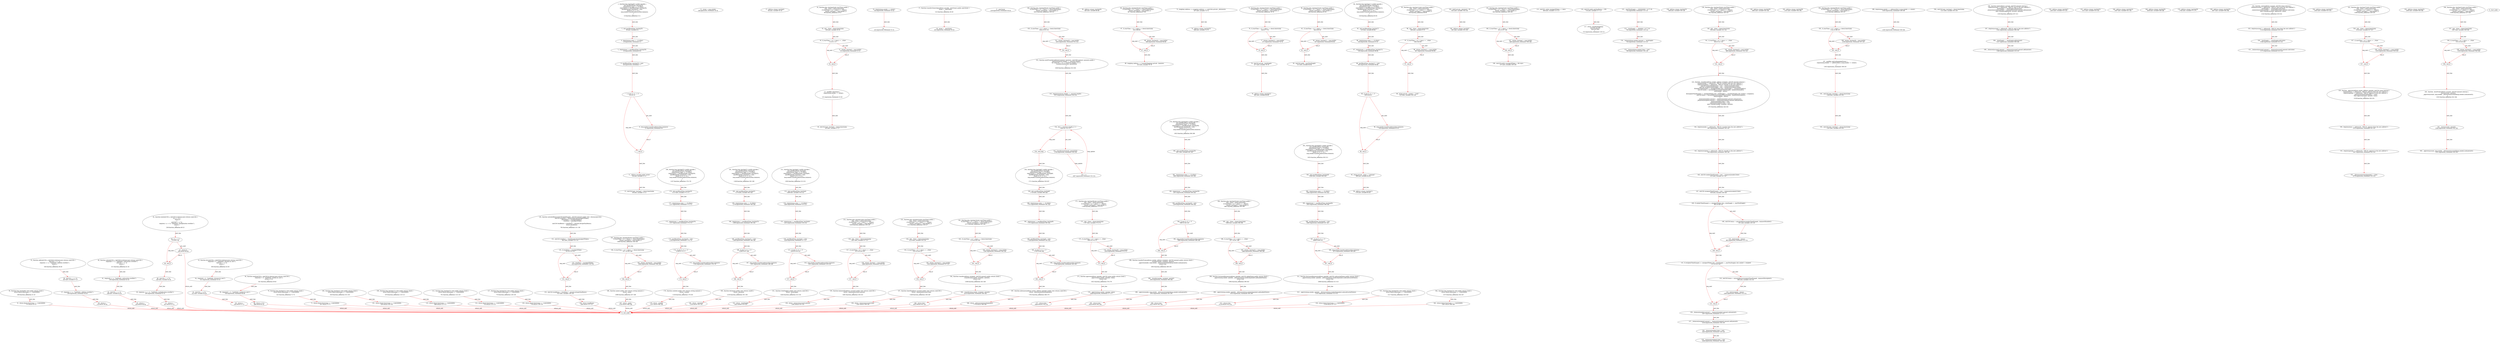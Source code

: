 digraph  {
13 [label="2_ function bug_tmstmp28 () public payable {\n	uint pastBlockTime_tmstmp28;  \n	require(msg.value == 10 ether);  \n        require(now != pastBlockTime_tmstmp28);  \n        pastBlockTime_tmstmp28 = now;        \n        if(now % 15 == 0) {  \n            msg.sender.transfer(address(this).balance);\n        }\n    }\n13-function_definition-3-11", method="bug_tmstmp28()", type_label=function_definition];
18 [label="3_ uint pastBlockTime_tmstmp28;\n18-new_variable-4-4", method="bug_tmstmp28()", type_label=new_variable];
23 [label="4_ require(msg.value == 10 ether);\n23-expression_statement-5-5", method="bug_tmstmp28()", type_label=expression_statement];
33 [label="5_ require(now != pastBlockTime_tmstmp28);\n33-expression_statement-6-6", method="bug_tmstmp28()", type_label=expression_statement];
40 [label="6_ pastBlockTime_tmstmp28 = now;\n40-expression_statement-7-7", method="bug_tmstmp28()", type_label=expression_statement];
44 [label="7_ if_now % 15 == 0\n44-if-8-10", method="bug_tmstmp28()", type_label=if];
2427 [label="7_ end_if", method="bug_tmstmp28()", type_label=end_if];
51 [label="8_ msg.sender.transfer(address(this).balance);\n51-expression_statement-9-9", method="bug_tmstmp28()", type_label=expression_statement];
64 [label="11_ address payable public owner;\n64-new_variable-12-12", method="", type_label=new_variable];
69 [label="12_ uint256 bugv_tmstmp2 = block.timestamp;\n69-new_variable-13-13", method="", type_label=new_variable];
88 [label="15_ owner = msg.sender;\n88-expression_statement-16-16", method="", type_label=expression_statement];
94 [label="17_ address winner_tmstmp3;\n94-new_variable-18-18", method="", type_label=new_variable];
98 [label="18_ function play_tmstmp3(uint startTime) public {\n	uint _vtime = block.timestamp;\n	if (startTime + (5 * 1 days) == _vtime){\n		winner_tmstmp3 = msg.sender;}}\n98-function_definition-19-22", method="play_tmstmp3(uint startTime)", type_label=function_definition];
106 [label="19_ uint _vtime = block.timestamp;\n106-new_variable-20-20", method="play_tmstmp3(uint startTime)", type_label=new_variable];
114 [label="20_ if_startTime + (5 * 1 days) == _vtime\n114-if-21-22", method="play_tmstmp3(uint startTime)", type_label=if];
2497 [label="20_ end_if", method="play_tmstmp3(uint startTime)", type_label=end_if];
125 [label="21_ winner_tmstmp3 = msg.sender;\n125-expression_statement-22-22", method="play_tmstmp3(uint startTime)", type_label=expression_statement];
131 [label="22_ modifier onlyOwner {\n       require(msg.sender == owner);\n       _;\n   }\n131-expression_statement-23-26", method="", type_label=expression_statement];
134 [label="23_ require(msg.sender == owner);\n134-expression_statement-24-24", method="", type_label=expression_statement];
143 [label="24_ _;\n143-expression_statement-25-25", method="", type_label=expression_statement];
145 [label="26_ uint256 bugv_tmstmp5 = block.timestamp;\n145-new_variable-27-27", method="", type_label=new_variable];
152 [label="27_ function transferOwnership(address payable _newOwner) public onlyOwner {\n       owner = _newOwner;\n   }\n152-function_definition-28-30", method="transferOwnership(address payable _newOwner)", type_label=function_definition];
159 [label="27_ onlyOwner\n159-expression_statement-28-28", method="transferOwnership(address payable _newOwner)", type_label=expression_statement];
162 [label="28_ owner = _newOwner;\n162-expression_statement-29-29", method="transferOwnership(address payable _newOwner)", type_label=expression_statement];
166 [label="30_ function bug_tmstmp9() view public returns (bool) {\n    return block.timestamp >= 1546300800;\n  }\n166-function_definition-31-33", method="bug_tmstmp9()", type_label=function_definition];
175 [label="31_ return block.timestamp >= 1546300800;\n175-return-32-32", method="bug_tmstmp9()", type_label=return];
184 [label="35_ function add(uint256 a, uint256 b) internal pure returns (uint256) {\n        uint256 c = a + b;\n        require(c >= a, \"SafeMath: addition overflow\");\n        return c;\n    }\n184-function_definition-36-40", method="add(uint256 a,uint256 b)", type_label=function_definition];
201 [label="36_ uint256 c = a + b;\n201-new_variable-37-37", method="add(uint256 a,uint256 b)", type_label=new_variable];
209 [label="37_ require(c >= a, \"SafeMath: addition overflow\");\n209-expression_statement-38-38", method="add(uint256 a,uint256 b)", type_label=expression_statement];
219 [label="38_ return c;\n219-return-39-39", method="add(uint256 a,uint256 b)", type_label=return];
221 [label="40_ function sub(uint256 a, uint256 b) internal pure returns (uint256) {\n        require(b <= a, \"SafeMath: subtraction overflow\");\n        uint256 c = a - b;\n        return c;\n    }\n221-function_definition-41-45", method="sub(uint256 a,uint256 b)", type_label=function_definition];
238 [label="41_ require(b <= a, \"SafeMath: subtraction overflow\");\n238-expression_statement-42-42", method="sub(uint256 a,uint256 b)", type_label=expression_statement];
248 [label="42_ uint256 c = a - b;\n248-new_variable-43-43", method="sub(uint256 a,uint256 b)", type_label=new_variable];
256 [label="43_ return c;\n256-return-44-44", method="sub(uint256 a,uint256 b)", type_label=return];
258 [label="45_ function mul(uint256 a, uint256 b) internal pure returns (uint256) {\n        if (a == 0) {\n            return 0;\n        }\n        uint256 c = a * b;\n        require(c / a == b, \"SafeMath: multiplication overflow\");\n        return c;\n    }\n258-function_definition-46-53", method="mul(uint256 a,uint256 b)", type_label=function_definition];
275 [label="46_ if_a == 0\n275-if-47-49", method="mul(uint256 a,uint256 b)", type_label=if];
2658 [label="46_ end_if", method="mul(uint256 a,uint256 b)", type_label=end_if];
280 [label="47_ return 0;\n280-return-48-48", method="mul(uint256 a,uint256 b)", type_label=return];
282 [label="49_ uint256 c = a * b;\n282-new_variable-50-50", method="mul(uint256 a,uint256 b)", type_label=new_variable];
290 [label="50_ require(c / a == b, \"SafeMath: multiplication overflow\");\n290-expression_statement-51-51", method="mul(uint256 a,uint256 b)", type_label=expression_statement];
302 [label="51_ return c;\n302-return-52-52", method="mul(uint256 a,uint256 b)", type_label=return];
304 [label="53_ function div(uint256 a, uint256 b) internal pure returns (uint256) {\n        require(b > 0, \"SafeMath: division by zero\");\n        uint256 c = a / b;\n        return c;\n    }\n304-function_definition-54-58", method="div(uint256 a,uint256 b)", type_label=function_definition];
321 [label="54_ require(b > 0, \"SafeMath: division by zero\");\n321-expression_statement-55-55", method="div(uint256 a,uint256 b)", type_label=expression_statement];
331 [label="55_ uint256 c = a / b;\n331-new_variable-56-56", method="div(uint256 a,uint256 b)", type_label=new_variable];
339 [label="56_ return c;\n339-return-57-57", method="div(uint256 a,uint256 b)", type_label=return];
341 [label="58_ function mod(uint256 a, uint256 b) internal pure returns (uint256) {\n        require(b != 0, \"SafeMath: modulo by zero\");\n        return a % b;\n    }\n341-function_definition-59-62", method="mod(uint256 a,uint256 b)", type_label=function_definition];
358 [label="59_ require(b != 0, \"SafeMath: modulo by zero\");\n358-expression_statement-60-60", method="mod(uint256 a,uint256 b)", type_label=expression_statement];
368 [label="60_ return a % b;\n368-return-61-61", method="mod(uint256 a,uint256 b)", type_label=return];
383 [label="65_ address winner_tmstmp34;\n383-new_variable-66-66", method="", type_label=new_variable];
387 [label="66_ function play_tmstmp34(uint startTime) public {\n	if (startTime + (5 * 1 days) == block.timestamp){\n		winner_tmstmp34 = msg.sender;}}\n387-function_definition-67-69", method="play_tmstmp34(uint startTime)", type_label=function_definition];
395 [label="67_ if_startTime + (5 * 1 days) == block.timestamp\n395-if-68-69", method="play_tmstmp34(uint startTime)", type_label=if];
2778 [label="67_ end_if", method="play_tmstmp34(uint startTime)", type_label=end_if];
408 [label="68_ winner_tmstmp34 = msg.sender;\n408-expression_statement-69-69", method="play_tmstmp34(uint startTime)", type_label=expression_statement];
414 [label="69_ mapping (address => transferMapping) private _balances;\n414-new_variable-70-70", method="", type_label=new_variable];
422 [label="70_ function bug_tmstmp21() view public returns (bool) {\n    return block.timestamp >= 1546300800;\n  }\n422-function_definition-71-73", method="bug_tmstmp21()", type_label=function_definition];
431 [label="71_ return block.timestamp >= 1546300800;\n431-return-72-72", method="bug_tmstmp21()", type_label=return];
437 [label="73_ mapping (address => mapping (address => uint256)) private _allowances;\n437-new_variable-74-74", method="", type_label=new_variable];
446 [label="74_ address winner_tmstmp10;\n446-new_variable-75-75", method="", type_label=new_variable];
450 [label="75_ function play_tmstmp10(uint startTime) public {\n	if (startTime + (5 * 1 days) == block.timestamp){\n		winner_tmstmp10 = msg.sender;}}\n450-function_definition-76-78", method="play_tmstmp10(uint startTime)", type_label=function_definition];
458 [label="76_ if_startTime + (5 * 1 days) == block.timestamp\n458-if-77-78", method="play_tmstmp10(uint startTime)", type_label=if];
2841 [label="76_ end_if", method="play_tmstmp10(uint startTime)", type_label=end_if];
471 [label="77_ winner_tmstmp10 = msg.sender;\n471-expression_statement-78-78", method="play_tmstmp10(uint startTime)", type_label=expression_statement];
477 [label="78_ uint256 private _totalSupply;\n477-new_variable-79-79", method="", type_label=new_variable];
482 [label="79_ address winner_tmstmp22;\n482-new_variable-80-80", method="", type_label=new_variable];
486 [label="80_ function play_tmstmp22(uint startTime) public {\n	if (startTime + (5 * 1 days) == block.timestamp){\n		winner_tmstmp22 = msg.sender;}}\n486-function_definition-81-83", method="play_tmstmp22(uint startTime)", type_label=function_definition];
494 [label="81_ if_startTime + (5 * 1 days) == block.timestamp\n494-if-82-83", method="play_tmstmp22(uint startTime)", type_label=if];
2877 [label="81_ end_if", method="play_tmstmp22(uint startTime)", type_label=end_if];
507 [label="82_ winner_tmstmp22 = msg.sender;\n507-expression_statement-83-83", method="play_tmstmp22(uint startTime)", type_label=expression_statement];
513 [label="83_ uint256 public _maxTotalSupply;\n513-new_variable-84-84", method="", type_label=new_variable];
518 [label="84_ function bug_tmstmp12 () public payable {\n	uint pastBlockTime_tmstmp12;  \n	require(msg.value == 10 ether);  \n        require(now != pastBlockTime_tmstmp12);  \n        pastBlockTime_tmstmp12 = now;        \n        if(now % 15 == 0) {  \n            msg.sender.transfer(address(this).balance);\n        }\n    }\n518-function_definition-85-93", method="bug_tmstmp12()", type_label=function_definition];
523 [label="85_ uint pastBlockTime_tmstmp12;\n523-new_variable-86-86", method="bug_tmstmp12()", type_label=new_variable];
528 [label="86_ require(msg.value == 10 ether);\n528-expression_statement-87-87", method="bug_tmstmp12()", type_label=expression_statement];
538 [label="87_ require(now != pastBlockTime_tmstmp12);\n538-expression_statement-88-88", method="bug_tmstmp12()", type_label=expression_statement];
545 [label="88_ pastBlockTime_tmstmp12 = now;\n545-expression_statement-89-89", method="bug_tmstmp12()", type_label=expression_statement];
549 [label="89_ if_now % 15 == 0\n549-if-90-92", method="bug_tmstmp12()", type_label=if];
2932 [label="89_ end_if", method="bug_tmstmp12()", type_label=end_if];
556 [label="90_ msg.sender.transfer(address(this).balance);\n556-expression_statement-91-91", method="bug_tmstmp12()", type_label=expression_statement];
569 [label="93_ string private _name = \"Lollypop\";\n569-new_variable-94-94", method="", type_label=new_variable];
576 [label="94_ address winner_tmstmp11;\n576-new_variable-95-95", method="", type_label=new_variable];
580 [label="95_ function play_tmstmp11(uint startTime) public {\n	uint _vtime = block.timestamp;\n	if (startTime + (5 * 1 days) == _vtime){\n		winner_tmstmp11 = msg.sender;}}\n580-function_definition-96-99", method="play_tmstmp11(uint startTime)", type_label=function_definition];
588 [label="96_ uint _vtime = block.timestamp;\n588-new_variable-97-97", method="play_tmstmp11(uint startTime)", type_label=new_variable];
596 [label="97_ if_startTime + (5 * 1 days) == _vtime\n596-if-98-99", method="play_tmstmp11(uint startTime)", type_label=if];
2979 [label="97_ end_if", method="play_tmstmp11(uint startTime)", type_label=end_if];
607 [label="98_ winner_tmstmp11 = msg.sender;\n607-expression_statement-99-99", method="play_tmstmp11(uint startTime)", type_label=expression_statement];
613 [label="99_ string private _symbol = \"Lolly\";\n613-new_variable-100-100", method="", type_label=new_variable];
620 [label="100_ function bug_tmstmp1() view public returns (bool) {\n    return block.timestamp >= 1546300800;\n  }\n620-function_definition-101-103", method="bug_tmstmp1()", type_label=function_definition];
629 [label="101_ return block.timestamp >= 1546300800;\n629-return-102-102", method="bug_tmstmp1()", type_label=return];
635 [label="103_ uint8 private _decimals= 18;\n635-new_variable-104-104", method="", type_label=new_variable];
641 [label="104_ address winner_tmstmp2;\n641-new_variable-105-105", method="", type_label=new_variable];
645 [label="105_ function play_tmstmp2(uint startTime) public {\n	if (startTime + (5 * 1 days) == block.timestamp){\n		winner_tmstmp2 = msg.sender;}}\n645-function_definition-106-108", method="play_tmstmp2(uint startTime)", type_label=function_definition];
653 [label="106_ if_startTime + (5 * 1 days) == block.timestamp\n653-if-107-108", method="play_tmstmp2(uint startTime)", type_label=if];
3036 [label="106_ end_if", method="play_tmstmp2(uint startTime)", type_label=end_if];
666 [label="107_ winner_tmstmp2 = msg.sender;\n666-expression_statement-108-108", method="play_tmstmp2(uint startTime)", type_label=expression_statement];
672 [label="108_ uint256 public maxAgeOfToken = 365 days;\n672-new_variable-109-109", method="", type_label=new_variable];
679 [label="109_ function bug_tmstmp17() view public returns (bool) {\n    return block.timestamp >= 1546300800;\n  }\n679-function_definition-110-112", method="bug_tmstmp17()", type_label=function_definition];
688 [label="110_ return block.timestamp >= 1546300800;\n688-return-111-111", method="bug_tmstmp17()", type_label=return];
694 [label="112_ uint256  public minAgeOfToken = 1 days;\n694-new_variable-113-113", method="", type_label=new_variable];
701 [label="113_ function bug_tmstmp37() view public returns (bool) {\n    return block.timestamp >= 1546300800;\n  }\n701-function_definition-114-116", method="bug_tmstmp37()", type_label=function_definition];
710 [label="114_ return block.timestamp >= 1546300800;\n710-return-115-115", method="bug_tmstmp37()", type_label=return];
716 [label="116_ uint256 public perDayBonus = 100;\n716-new_variable-117-117", method="", type_label=new_variable];
722 [label="117_ struct  transferMapping{\n        uint256 amount;\n        uint256 time;\n    }\n722-expression_statement-118-121", method="transferMapping()", type_label=expression_statement];
734 [label="122_ _maxTotalSupply = 1000000000 * 10 ** 18;\n734-expression_statement-123-123", method="", type_label=expression_statement];
742 [label="123_ _totalSupply =  2000000 * 10 ** 18;\n742-expression_statement-124-124", method="", type_label=expression_statement];
750 [label="124_ _balances[msg.sender].amount = _totalSupply;\n750-expression_statement-125-125", method="", type_label=expression_statement];
760 [label="125_ _balances[msg.sender].time = now;\n760-expression_statement-126-126", method="", type_label=expression_statement];
770 [label="127_ function bug_tmstmp25() view public returns (bool) {\n    return block.timestamp >= 1546300800;\n  }\n770-function_definition-128-130", method="bug_tmstmp25()", type_label=function_definition];
779 [label="128_ return block.timestamp >= 1546300800;\n779-return-129-129", method="bug_tmstmp25()", type_label=return];
785 [label="130_ function calculateBonus(uint256 timeElasped , uint256 amount) public view  returns(uint256){\n        uint256 totalDays = timeElasped.div(minAgeOfToken);\n        if(totalDays > maxAgeOfToken){\n            totalDays = maxAgeOfToken;\n        }\n        uint256 totalBonus = (totalDays *  amount).div(perDayBonus);\n        return totalBonus;\n    }\n785-function_definition-131-138", method="calculateBonus(uint256 timeElasped,uint256 amount)", type_label=function_definition];
802 [label="131_ uint256 totalDays = timeElasped.div(minAgeOfToken);\n802-new_variable-132-132", method="calculateBonus(uint256 timeElasped,uint256 amount)", type_label=new_variable];
813 [label="132_ if_totalDays > maxAgeOfToken\n813-if-133-135", method="calculateBonus(uint256 timeElasped,uint256 amount)", type_label=if];
3196 [label="132_ end_if", method="calculateBonus(uint256 timeElasped,uint256 amount)", type_label=end_if];
818 [label="133_ totalDays = maxAgeOfToken;\n818-expression_statement-134-134", method="calculateBonus(uint256 timeElasped,uint256 amount)", type_label=expression_statement];
822 [label="135_ uint256 totalBonus = (totalDays *  amount).div(perDayBonus);\n822-new_variable-136-136", method="calculateBonus(uint256 timeElasped,uint256 amount)", type_label=new_variable];
836 [label="136_ return totalBonus;\n836-return-137-137", method="calculateBonus(uint256 timeElasped,uint256 amount)", type_label=return];
838 [label="138_ address winner_tmstmp19;\n838-new_variable-139-139", method="", type_label=new_variable];
842 [label="139_ function play_tmstmp19(uint startTime) public {\n	uint _vtime = block.timestamp;\n	if (startTime + (5 * 1 days) == _vtime){\n		winner_tmstmp19 = msg.sender;}}\n842-function_definition-140-143", method="play_tmstmp19(uint startTime)", type_label=function_definition];
850 [label="140_ uint _vtime = block.timestamp;\n850-new_variable-141-141", method="play_tmstmp19(uint startTime)", type_label=new_variable];
858 [label="141_ if_startTime + (5 * 1 days) == _vtime\n858-if-142-143", method="play_tmstmp19(uint startTime)", type_label=if];
3241 [label="141_ end_if", method="play_tmstmp19(uint startTime)", type_label=end_if];
869 [label="142_ winner_tmstmp19 = msg.sender;\n869-expression_statement-143-143", method="play_tmstmp19(uint startTime)", type_label=expression_statement];
875 [label="143_ function _transfer(address sender, address recipient, uint256 amount) internal {\n        require(sender != address(0), \"ERC20: transfer from the zero address\");\n        require(recipient != address(0), \"ERC20: transfer to the zero address\");\n        uint256 senderTimeElasped = now - (_balances[sender].time);\n        uint256 recipientTimeElasped = now - (_balances[recipient].time);\n        if(senderTimeElasped >= minAgeOfToken && (_totalSupply < _maxTotalSupply)){\n            uint256 bonus = calculateBonus(senderTimeElasped , balanceOf(sender));\n            mint(sender , bonus);\n        }\n        if(recipientTimeElasped >= minAgeOfToken && (_totalSupply < _maxTotalSupply) && sender!= recipient){\n             uint256 bonus = calculateBonus(recipientTimeElasped , balanceOf(recipient));\n             mint(recipient , bonus);\n        }\n        _balances[sender].amount = _balances[sender].amount.sub(amount);\n        _balances[recipient].amount = _balances[recipient].amount.add(amount);\n        _balances[sender].time = now;\n        _balances[recipient].time = now;\n        emit Transfer(sender, recipient, amount);\n    }\n875-function_definition-144-162", method="_transfer(address sender,address recipient,uint256 amount)", type_label=function_definition];
891 [label="144_ require(sender != address(0), \"ERC20: transfer from the zero address\");\n891-expression_statement-145-145", method="_transfer(address sender,address recipient,uint256 amount)", type_label=expression_statement];
903 [label="145_ require(recipient != address(0), \"ERC20: transfer to the zero address\");\n903-expression_statement-146-146", method="_transfer(address sender,address recipient,uint256 amount)", type_label=expression_statement];
915 [label="146_ uint256 senderTimeElasped = now - (_balances[sender].time);\n915-new_variable-147-147", method="_transfer(address sender,address recipient,uint256 amount)", type_label=new_variable];
928 [label="147_ uint256 recipientTimeElasped = now - (_balances[recipient].time);\n928-new_variable-148-148", method="_transfer(address sender,address recipient,uint256 amount)", type_label=new_variable];
941 [label="148_ if_senderTimeElasped >= minAgeOfToken && (_totalSupply < _maxTotalSupply)\n941-if-149-152", method="_transfer(address sender,address recipient,uint256 amount)", type_label=if];
3324 [label="148_ end_if", method="_transfer(address sender,address recipient,uint256 amount)", type_label=end_if];
951 [label="149_ uint256 bonus = calculateBonus(senderTimeElasped , balanceOf(sender));\n951-new_variable-150-150", method="_transfer(address sender,address recipient,uint256 amount)", type_label=new_variable];
965 [label="150_ mint(sender , bonus);\n965-expression_statement-151-151", method="_transfer(address sender,address recipient,uint256 amount)", type_label=expression_statement];
972 [label="152_ if_recipientTimeElasped >= minAgeOfToken && (_totalSupply < _maxTotalSupply) && sender!= recipient\n972-if-153-156", method="_transfer(address sender,address recipient,uint256 amount)", type_label=if];
3355 [label="152_ end_if", method="_transfer(address sender,address recipient,uint256 amount)", type_label=end_if];
986 [label="153_ uint256 bonus = calculateBonus(recipientTimeElasped , balanceOf(recipient));\n986-new_variable-154-154", method="_transfer(address sender,address recipient,uint256 amount)", type_label=new_variable];
1000 [label="154_ mint(recipient , bonus);\n1000-expression_statement-155-155", method="_transfer(address sender,address recipient,uint256 amount)", type_label=expression_statement];
1007 [label="156_ _balances[sender].amount = _balances[sender].amount.sub(amount);\n1007-expression_statement-157-157", method="_transfer(address sender,address recipient,uint256 amount)", type_label=expression_statement];
1024 [label="157_ _balances[recipient].amount = _balances[recipient].amount.add(amount);\n1024-expression_statement-158-158", method="_transfer(address sender,address recipient,uint256 amount)", type_label=expression_statement];
1041 [label="158_ _balances[sender].time = now;\n1041-expression_statement-159-159", method="_transfer(address sender,address recipient,uint256 amount)", type_label=expression_statement];
1049 [label="159_ _balances[recipient].time = now;\n1049-expression_statement-160-160", method="_transfer(address sender,address recipient,uint256 amount)", type_label=expression_statement];
1065 [label="162_ address winner_tmstmp26;\n1065-new_variable-163-163", method="", type_label=new_variable];
1069 [label="163_ function play_tmstmp26(uint startTime) public {\n	if (startTime + (5 * 1 days) == block.timestamp){\n		winner_tmstmp26 = msg.sender;}}\n1069-function_definition-164-166", method="play_tmstmp26(uint startTime)", type_label=function_definition];
1077 [label="164_ if_startTime + (5 * 1 days) == block.timestamp\n1077-if-165-166", method="play_tmstmp26(uint startTime)", type_label=if];
3460 [label="164_ end_if", method="play_tmstmp26(uint startTime)", type_label=end_if];
1090 [label="165_ winner_tmstmp26 = msg.sender;\n1090-expression_statement-166-166", method="play_tmstmp26(uint startTime)", type_label=expression_statement];
1096 [label="166_ function name() public view returns (string memory) {\n        return _name;\n    }\n1096-function_definition-167-169", method="name()", type_label=function_definition];
1105 [label="167_ return _name;\n1105-return-168-168", method="name()", type_label=return];
1107 [label="169_ function bug_tmstmp20 () public payable {\n	uint pastBlockTime_tmstmp20;  \n	require(msg.value == 10 ether);  \n        require(now != pastBlockTime_tmstmp20);  \n        pastBlockTime_tmstmp20 = now;        \n        if(now % 15 == 0) {  \n            msg.sender.transfer(address(this).balance);\n        }\n    }\n1107-function_definition-170-178", method="bug_tmstmp20()", type_label=function_definition];
1112 [label="170_ uint pastBlockTime_tmstmp20;\n1112-new_variable-171-171", method="bug_tmstmp20()", type_label=new_variable];
1117 [label="171_ require(msg.value == 10 ether);\n1117-expression_statement-172-172", method="bug_tmstmp20()", type_label=expression_statement];
1127 [label="172_ require(now != pastBlockTime_tmstmp20);\n1127-expression_statement-173-173", method="bug_tmstmp20()", type_label=expression_statement];
1134 [label="173_ pastBlockTime_tmstmp20 = now;\n1134-expression_statement-174-174", method="bug_tmstmp20()", type_label=expression_statement];
1138 [label="174_ if_now % 15 == 0\n1138-if-175-177", method="bug_tmstmp20()", type_label=if];
3521 [label="174_ end_if", method="bug_tmstmp20()", type_label=end_if];
1145 [label="175_ msg.sender.transfer(address(this).balance);\n1145-expression_statement-176-176", method="bug_tmstmp20()", type_label=expression_statement];
1158 [label="178_ function symbol() public view returns (string memory) {\n        return _symbol;\n    }\n1158-function_definition-179-181", method="symbol()", type_label=function_definition];
1167 [label="179_ return _symbol;\n1167-return-180-180", method="symbol()", type_label=return];
1169 [label="181_ function bug_tmstmp32 () public payable {\n	uint pastBlockTime_tmstmp32;  \n	require(msg.value == 10 ether);  \n        require(now != pastBlockTime_tmstmp32);  \n        pastBlockTime_tmstmp32 = now;        \n        if(now % 15 == 0) {  \n            msg.sender.transfer(address(this).balance);\n        }\n    }\n1169-function_definition-182-190", method="bug_tmstmp32()", type_label=function_definition];
1174 [label="182_ uint pastBlockTime_tmstmp32;\n1174-new_variable-183-183", method="bug_tmstmp32()", type_label=new_variable];
1179 [label="183_ require(msg.value == 10 ether);\n1179-expression_statement-184-184", method="bug_tmstmp32()", type_label=expression_statement];
1189 [label="184_ require(now != pastBlockTime_tmstmp32);\n1189-expression_statement-185-185", method="bug_tmstmp32()", type_label=expression_statement];
1196 [label="185_ pastBlockTime_tmstmp32 = now;\n1196-expression_statement-186-186", method="bug_tmstmp32()", type_label=expression_statement];
1200 [label="186_ if_now % 15 == 0\n1200-if-187-189", method="bug_tmstmp32()", type_label=if];
3583 [label="186_ end_if", method="bug_tmstmp32()", type_label=end_if];
1207 [label="187_ msg.sender.transfer(address(this).balance);\n1207-expression_statement-188-188", method="bug_tmstmp32()", type_label=expression_statement];
1220 [label="190_ function decimals() public view returns (uint8) {\n        return _decimals;\n    }\n1220-function_definition-191-193", method="decimals()", type_label=function_definition];
1229 [label="191_ return _decimals;\n1229-return-192-192", method="decimals()", type_label=return];
1231 [label="193_ address winner_tmstmp38;\n1231-new_variable-194-194", method="", type_label=new_variable];
1235 [label="194_ function play_tmstmp38(uint startTime) public {\n	if (startTime + (5 * 1 days) == block.timestamp){\n		winner_tmstmp38 = msg.sender;}}\n1235-function_definition-195-197", method="play_tmstmp38(uint startTime)", type_label=function_definition];
1243 [label="195_ if_startTime + (5 * 1 days) == block.timestamp\n1243-if-196-197", method="play_tmstmp38(uint startTime)", type_label=if];
3626 [label="195_ end_if", method="play_tmstmp38(uint startTime)", type_label=end_if];
1256 [label="196_ winner_tmstmp38 = msg.sender;\n1256-expression_statement-197-197", method="play_tmstmp38(uint startTime)", type_label=expression_statement];
1262 [label="197_ modifier onlyLollypopAndOwner {\n        require(msg.sender == address(this) || msg.sender == owner);\n        _;\n    }\n1262-expression_statement-198-201", method="", type_label=expression_statement];
1265 [label="198_ require(msg.sender == address(this) || msg.sender == owner);\n1265-expression_statement-199-199", method="", type_label=expression_statement];
1282 [label="199_ _;\n1282-expression_statement-200-200", method="", type_label=expression_statement];
1284 [label="201_ uint256 bugv_tmstmp1 = block.timestamp;\n1284-new_variable-202-202", method="", type_label=new_variable];
1291 [label="202_ uint256 bugv_tmstmp3 = block.timestamp;\n1291-new_variable-203-203", method="", type_label=new_variable];
1312 [label="204_ uint256 bugv_tmstmp4 = block.timestamp;\n1312-new_variable-205-205", method="", type_label=new_variable];
1333 [label="206_ function mint(address account, uint256 amount) internal {\n        require(account != address(0), \"ERC20: mint to the zero address\");\n        _totalSupply = _totalSupply.add(amount);\n        _balances[account].amount = _balances[account].amount.add(amount);\n        emit Transfer(address(0), account, amount);\n    }\n1333-function_definition-207-212", method="mint(address account,uint256 amount)", type_label=function_definition];
1345 [label="207_ require(account != address(0), \"ERC20: mint to the zero address\");\n1345-expression_statement-208-208", method="mint(address account,uint256 amount)", type_label=expression_statement];
1357 [label="208_ _totalSupply = _totalSupply.add(amount);\n1357-expression_statement-209-209", method="mint(address account,uint256 amount)", type_label=expression_statement];
1366 [label="209_ _balances[account].amount = _balances[account].amount.add(amount);\n1366-expression_statement-210-210", method="mint(address account,uint256 amount)", type_label=expression_statement];
1393 [label="212_ function bug_tmstmp4 () public payable {\n	uint pastBlockTime_tmstmp4;  \n	require(msg.value == 10 ether);  \n        require(now != pastBlockTime_tmstmp4);  \n        pastBlockTime_tmstmp4 = now;        \n        if(now % 15 == 0) {  \n            msg.sender.transfer(address(this).balance);\n        }\n    }\n1393-function_definition-213-221", method="bug_tmstmp4()", type_label=function_definition];
1398 [label="213_ uint pastBlockTime_tmstmp4;\n1398-new_variable-214-214", method="bug_tmstmp4()", type_label=new_variable];
1403 [label="214_ require(msg.value == 10 ether);\n1403-expression_statement-215-215", method="bug_tmstmp4()", type_label=expression_statement];
1413 [label="215_ require(now != pastBlockTime_tmstmp4);\n1413-expression_statement-216-216", method="bug_tmstmp4()", type_label=expression_statement];
1420 [label="216_ pastBlockTime_tmstmp4 = now;\n1420-expression_statement-217-217", method="bug_tmstmp4()", type_label=expression_statement];
1424 [label="217_ if_now % 15 == 0\n1424-if-218-220", method="bug_tmstmp4()", type_label=if];
3807 [label="217_ end_if", method="bug_tmstmp4()", type_label=end_if];
1431 [label="218_ msg.sender.transfer(address(this).balance);\n1431-expression_statement-219-219", method="bug_tmstmp4()", type_label=expression_statement];
1444 [label="221_ function totalSupply() public view returns (uint256) {\n        return _totalSupply;\n    }\n1444-function_definition-222-224", method="totalSupply()", type_label=function_definition];
1453 [label="222_ return _totalSupply;\n1453-return-223-223", method="totalSupply()", type_label=return];
1455 [label="224_ address winner_tmstmp7;\n1455-new_variable-225-225", method="", type_label=new_variable];
1459 [label="225_ function play_tmstmp7(uint startTime) public {\n	uint _vtime = block.timestamp;\n	if (startTime + (5 * 1 days) == _vtime){\n		winner_tmstmp7 = msg.sender;}}\n1459-function_definition-226-229", method="play_tmstmp7(uint startTime)", type_label=function_definition];
1467 [label="226_ uint _vtime = block.timestamp;\n1467-new_variable-227-227", method="play_tmstmp7(uint startTime)", type_label=new_variable];
1475 [label="227_ if_startTime + (5 * 1 days) == _vtime\n1475-if-228-229", method="play_tmstmp7(uint startTime)", type_label=if];
3858 [label="227_ end_if", method="play_tmstmp7(uint startTime)", type_label=end_if];
1486 [label="228_ winner_tmstmp7 = msg.sender;\n1486-expression_statement-229-229", method="play_tmstmp7(uint startTime)", type_label=expression_statement];
1492 [label="229_ function balanceOf(address account) public view returns (uint256) {\n        return _balances[account].amount;\n    }\n1492-function_definition-230-232", method="balanceOf(address account)", type_label=function_definition];
1505 [label="230_ return _balances[account].amount;\n1505-return-231-231", method="balanceOf(address account)", type_label=return];
1511 [label="232_ address winner_tmstmp23;\n1511-new_variable-233-233", method="", type_label=new_variable];
1515 [label="233_ function play_tmstmp23(uint startTime) public {\n	uint _vtime = block.timestamp;\n	if (startTime + (5 * 1 days) == _vtime){\n		winner_tmstmp23 = msg.sender;}}\n1515-function_definition-234-237", method="play_tmstmp23(uint startTime)", type_label=function_definition];
1523 [label="234_ uint _vtime = block.timestamp;\n1523-new_variable-235-235", method="play_tmstmp23(uint startTime)", type_label=new_variable];
1531 [label="235_ if_startTime + (5 * 1 days) == _vtime\n1531-if-236-237", method="play_tmstmp23(uint startTime)", type_label=if];
3914 [label="235_ end_if", method="play_tmstmp23(uint startTime)", type_label=end_if];
1542 [label="236_ winner_tmstmp23 = msg.sender;\n1542-expression_statement-237-237", method="play_tmstmp23(uint startTime)", type_label=expression_statement];
1548 [label="237_ function timeOf(address account) public view returns (uint256) {\n        return _balances[account].time;\n    }\n1548-function_definition-238-240", method="timeOf(address account)", type_label=function_definition];
1561 [label="238_ return _balances[account].time;\n1561-return-239-239", method="timeOf(address account)", type_label=return];
1567 [label="240_ address winner_tmstmp14;\n1567-new_variable-241-241", method="", type_label=new_variable];
1571 [label="241_ function play_tmstmp14(uint startTime) public {\n	if (startTime + (5 * 1 days) == block.timestamp){\n		winner_tmstmp14 = msg.sender;}}\n1571-function_definition-242-244", method="play_tmstmp14(uint startTime)", type_label=function_definition];
1579 [label="242_ if_startTime + (5 * 1 days) == block.timestamp\n1579-if-243-244", method="play_tmstmp14(uint startTime)", type_label=if];
3962 [label="242_ end_if", method="play_tmstmp14(uint startTime)", type_label=end_if];
1592 [label="243_ winner_tmstmp14 = msg.sender;\n1592-expression_statement-244-244", method="play_tmstmp14(uint startTime)", type_label=expression_statement];
1598 [label="244_ function transfer(address recipient, uint256 amount) public returns (bool) {\n        _transfer(msg.sender, recipient, amount);\n        return true;\n    }\n1598-function_definition-245-248", method="transfer(address recipient,uint256 amount)", type_label=function_definition];
1614 [label="245_ _transfer(msg.sender, recipient, amount);\n1614-expression_statement-246-246", method="transfer(address recipient,uint256 amount)", type_label=expression_statement];
1625 [label="246_ return true;\n1625-return-247-247", method="transfer(address recipient,uint256 amount)", type_label=return];
1628 [label="248_ address winner_tmstmp30;\n1628-new_variable-249-249", method="", type_label=new_variable];
1632 [label="249_ function play_tmstmp30(uint startTime) public {\n	if (startTime + (5 * 1 days) == block.timestamp){\n		winner_tmstmp30 = msg.sender;}}\n1632-function_definition-250-252", method="play_tmstmp30(uint startTime)", type_label=function_definition];
1640 [label="250_ if_startTime + (5 * 1 days) == block.timestamp\n1640-if-251-252", method="play_tmstmp30(uint startTime)", type_label=if];
4023 [label="250_ end_if", method="play_tmstmp30(uint startTime)", type_label=end_if];
1653 [label="251_ winner_tmstmp30 = msg.sender;\n1653-expression_statement-252-252", method="play_tmstmp30(uint startTime)", type_label=expression_statement];
1659 [label="252_ function multiTransfer(address[] memory receivers, uint256[] memory amounts) public {\n    require(receivers.length == amounts.length);\n    for (uint256 i = 0; i < receivers.length; i++) {\n      transfer(receivers[i], amounts[i]);\n    }\n  }\n1659-function_definition-253-258", method="multiTransfer(address[] memory receivers,uint256[] memory amounts)", type_label=function_definition];
1673 [label="253_ require(receivers.length == amounts.length);\n1673-expression_statement-254-254", method="multiTransfer(address[] memory receivers,uint256[] memory amounts)", type_label=expression_statement];
1684 [label="254_ for(i < receivers.length;;i++)\n1684-for-255-257", method="multiTransfer(address[] memory receivers,uint256[] memory amounts)", type_label=for];
4067 [label="254_ end_loop", method="multiTransfer(address[] memory receivers,uint256[] memory amounts)", type_label=end_loop];
1697 [label="254_ i++\n1697-expression_statement-255-255", method="multiTransfer(address[] memory receivers,uint256[] memory amounts)", type_label=expression_statement];
1700 [label="255_ transfer(receivers[i], amounts[i]);\n1700-expression_statement-256-256", method="multiTransfer(address[] memory receivers,uint256[] memory amounts)", type_label=expression_statement];
1711 [label="258_ function bug_tmstmp8 () public payable {\n	uint pastBlockTime_tmstmp8;  \n	require(msg.value == 10 ether);  \n        require(now != pastBlockTime_tmstmp8);  \n        pastBlockTime_tmstmp8 = now;        \n        if(now % 15 == 0) {  \n            msg.sender.transfer(address(this).balance);\n        }\n    }\n1711-function_definition-259-267", method="bug_tmstmp8()", type_label=function_definition];
1716 [label="259_ uint pastBlockTime_tmstmp8;\n1716-new_variable-260-260", method="bug_tmstmp8()", type_label=new_variable];
1721 [label="260_ require(msg.value == 10 ether);\n1721-expression_statement-261-261", method="bug_tmstmp8()", type_label=expression_statement];
1731 [label="261_ require(now != pastBlockTime_tmstmp8);\n1731-expression_statement-262-262", method="bug_tmstmp8()", type_label=expression_statement];
1738 [label="262_ pastBlockTime_tmstmp8 = now;\n1738-expression_statement-263-263", method="bug_tmstmp8()", type_label=expression_statement];
1742 [label="263_ if_now % 15 == 0\n1742-if-264-266", method="bug_tmstmp8()", type_label=if];
4125 [label="263_ end_if", method="bug_tmstmp8()", type_label=end_if];
1749 [label="264_ msg.sender.transfer(address(this).balance);\n1749-expression_statement-265-265", method="bug_tmstmp8()", type_label=expression_statement];
1762 [label="267_ function allowance(address owner, address spender) public view returns (uint256) {\n        return _allowances[owner][spender];\n    }\n1762-function_definition-268-270", method="allowance(address owner,address spender)", type_label=function_definition];
1779 [label="268_ return _allowances[owner][spender];\n1779-return-269-269", method="allowance(address owner,address spender)", type_label=return];
1785 [label="270_ address winner_tmstmp39;\n1785-new_variable-271-271", method="", type_label=new_variable];
1789 [label="271_ function play_tmstmp39(uint startTime) public {\n	uint _vtime = block.timestamp;\n	if (startTime + (5 * 1 days) == _vtime){\n		winner_tmstmp39 = msg.sender;}}\n1789-function_definition-272-275", method="play_tmstmp39(uint startTime)", type_label=function_definition];
1797 [label="272_ uint _vtime = block.timestamp;\n1797-new_variable-273-273", method="play_tmstmp39(uint startTime)", type_label=new_variable];
1805 [label="273_ if_startTime + (5 * 1 days) == _vtime\n1805-if-274-275", method="play_tmstmp39(uint startTime)", type_label=if];
4188 [label="273_ end_if", method="play_tmstmp39(uint startTime)", type_label=end_if];
1816 [label="274_ winner_tmstmp39 = msg.sender;\n1816-expression_statement-275-275", method="play_tmstmp39(uint startTime)", type_label=expression_statement];
1822 [label="275_ function approve(address spender, uint256 value) public returns (bool) {\n        _approve(msg.sender, spender, value);\n        return true;\n    }\n1822-function_definition-276-279", method="approve(address spender,uint256 value)", type_label=function_definition];
1838 [label="276_ _approve(msg.sender, spender, value);\n1838-expression_statement-277-277", method="approve(address spender,uint256 value)", type_label=expression_statement];
1849 [label="277_ return true;\n1849-return-278-278", method="approve(address spender,uint256 value)", type_label=return];
1852 [label="279_ function bug_tmstmp36 () public payable {\n	uint pastBlockTime_tmstmp36;  \n	require(msg.value == 10 ether);  \n        require(now != pastBlockTime_tmstmp36);  \n        pastBlockTime_tmstmp36 = now;        \n        if(now % 15 == 0) {  \n            msg.sender.transfer(address(this).balance);\n        }\n    }\n1852-function_definition-280-288", method="bug_tmstmp36()", type_label=function_definition];
1857 [label="280_ uint pastBlockTime_tmstmp36;\n1857-new_variable-281-281", method="bug_tmstmp36()", type_label=new_variable];
1862 [label="281_ require(msg.value == 10 ether);\n1862-expression_statement-282-282", method="bug_tmstmp36()", type_label=expression_statement];
1872 [label="282_ require(now != pastBlockTime_tmstmp36);\n1872-expression_statement-283-283", method="bug_tmstmp36()", type_label=expression_statement];
1879 [label="283_ pastBlockTime_tmstmp36 = now;\n1879-expression_statement-284-284", method="bug_tmstmp36()", type_label=expression_statement];
1883 [label="284_ if_now % 15 == 0\n1883-if-285-287", method="bug_tmstmp36()", type_label=if];
4266 [label="284_ end_if", method="bug_tmstmp36()", type_label=end_if];
1890 [label="285_ msg.sender.transfer(address(this).balance);\n1890-expression_statement-286-286", method="bug_tmstmp36()", type_label=expression_statement];
1903 [label="288_ function transferFrom(address sender, address recipient, uint256 amount) public returns (bool) {\n        _transfer(sender, recipient, amount);\n        _approve(sender, msg.sender, _allowances[sender][msg.sender].sub(amount));\n        return true;\n    }\n1903-function_definition-289-293", method="transferFrom(address sender,address recipient,uint256 amount)", type_label=function_definition];
1923 [label="289_ _transfer(sender, recipient, amount);\n1923-expression_statement-290-290", method="transferFrom(address sender,address recipient,uint256 amount)", type_label=expression_statement];
1932 [label="290_ _approve(sender, msg.sender, _allowances[sender][msg.sender].sub(amount));\n1932-expression_statement-291-291", method="transferFrom(address sender,address recipient,uint256 amount)", type_label=expression_statement];
1954 [label="291_ return true;\n1954-return-292-292", method="transferFrom(address sender,address recipient,uint256 amount)", type_label=return];
1957 [label="293_ address winner_tmstmp35;\n1957-new_variable-294-294", method="", type_label=new_variable];
1961 [label="294_ function play_tmstmp35(uint startTime) public {\n	uint _vtime = block.timestamp;\n	if (startTime + (5 * 1 days) == _vtime){\n		winner_tmstmp35 = msg.sender;}}\n1961-function_definition-295-298", method="play_tmstmp35(uint startTime)", type_label=function_definition];
1969 [label="295_ uint _vtime = block.timestamp;\n1969-new_variable-296-296", method="play_tmstmp35(uint startTime)", type_label=new_variable];
1977 [label="296_ if_startTime + (5 * 1 days) == _vtime\n1977-if-297-298", method="play_tmstmp35(uint startTime)", type_label=if];
4360 [label="296_ end_if", method="play_tmstmp35(uint startTime)", type_label=end_if];
1988 [label="297_ winner_tmstmp35 = msg.sender;\n1988-expression_statement-298-298", method="play_tmstmp35(uint startTime)", type_label=expression_statement];
1994 [label="298_ function increaseAllowance(address spender, uint256 addedValue) public returns (bool) {\n        _approve(msg.sender, spender, _allowances[msg.sender][spender].add(addedValue));\n        return true;\n    }\n1994-function_definition-299-302", method="increaseAllowance(address spender,uint256 addedValue)", type_label=function_definition];
2010 [label="299_ _approve(msg.sender, spender, _allowances[msg.sender][spender].add(addedValue));\n2010-expression_statement-300-300", method="increaseAllowance(address spender,uint256 addedValue)", type_label=expression_statement];
2032 [label="300_ return true;\n2032-return-301-301", method="increaseAllowance(address spender,uint256 addedValue)", type_label=return];
2035 [label="302_ function bug_tmstmp40 () public payable {\n	uint pastBlockTime_tmstmp40;  \n	require(msg.value == 10 ether);  \n        require(now != pastBlockTime_tmstmp40);  \n        pastBlockTime_tmstmp40 = now;        \n        if(now % 15 == 0) {  \n            msg.sender.transfer(address(this).balance);\n        }\n    }\n2035-function_definition-303-311", method="bug_tmstmp40()", type_label=function_definition];
2040 [label="303_ uint pastBlockTime_tmstmp40;\n2040-new_variable-304-304", method="bug_tmstmp40()", type_label=new_variable];
2045 [label="304_ require(msg.value == 10 ether);\n2045-expression_statement-305-305", method="bug_tmstmp40()", type_label=expression_statement];
2055 [label="305_ require(now != pastBlockTime_tmstmp40);\n2055-expression_statement-306-306", method="bug_tmstmp40()", type_label=expression_statement];
2062 [label="306_ pastBlockTime_tmstmp40 = now;\n2062-expression_statement-307-307", method="bug_tmstmp40()", type_label=expression_statement];
2066 [label="307_ if_now % 15 == 0\n2066-if-308-310", method="bug_tmstmp40()", type_label=if];
4449 [label="307_ end_if", method="bug_tmstmp40()", type_label=end_if];
2073 [label="308_ msg.sender.transfer(address(this).balance);\n2073-expression_statement-309-309", method="bug_tmstmp40()", type_label=expression_statement];
2086 [label="311_ function decreaseAllowance(address spender, uint256 subtractedValue) public returns (bool) {\n        _approve(msg.sender, spender, _allowances[msg.sender][spender].sub(subtractedValue));\n        return true;\n    }\n2086-function_definition-312-315", method="decreaseAllowance(address spender,uint256 subtractedValue)", type_label=function_definition];
2102 [label="312_ _approve(msg.sender, spender, _allowances[msg.sender][spender].sub(subtractedValue));\n2102-expression_statement-313-313", method="decreaseAllowance(address spender,uint256 subtractedValue)", type_label=expression_statement];
2124 [label="313_ return true;\n2124-return-314-314", method="decreaseAllowance(address spender,uint256 subtractedValue)", type_label=return];
2127 [label="315_ function bug_tmstmp33() view public returns (bool) {\n    return block.timestamp >= 1546300800;\n  }\n2127-function_definition-316-318", method="bug_tmstmp33()", type_label=function_definition];
2136 [label="316_ return block.timestamp >= 1546300800;\n2136-return-317-317", method="bug_tmstmp33()", type_label=return];
2142 [label="318_ function _burn(address account, uint256 value) internal {\n        require(account != address(0), \"ERC20: burn from the zero address\");\n        _totalSupply = _totalSupply.sub(value);\n        _balances[account].amount = _balances[account].amount.sub(value);\n        emit Transfer(account, address(0), value);\n    }\n2142-function_definition-319-324", method="_burn(address account,uint256 value)", type_label=function_definition];
2154 [label="319_ require(account != address(0), \"ERC20: burn from the zero address\");\n2154-expression_statement-320-320", method="_burn(address account,uint256 value)", type_label=expression_statement];
2166 [label="320_ _totalSupply = _totalSupply.sub(value);\n2166-expression_statement-321-321", method="_burn(address account,uint256 value)", type_label=expression_statement];
2175 [label="321_ _balances[account].amount = _balances[account].amount.sub(value);\n2175-expression_statement-322-322", method="_burn(address account,uint256 value)", type_label=expression_statement];
2202 [label="324_ address winner_tmstmp27;\n2202-new_variable-325-325", method="", type_label=new_variable];
2206 [label="325_ function play_tmstmp27(uint startTime) public {\n	uint _vtime = block.timestamp;\n	if (startTime + (5 * 1 days) == _vtime){\n		winner_tmstmp27 = msg.sender;}}\n2206-function_definition-326-329", method="play_tmstmp27(uint startTime)", type_label=function_definition];
2214 [label="326_ uint _vtime = block.timestamp;\n2214-new_variable-327-327", method="play_tmstmp27(uint startTime)", type_label=new_variable];
2222 [label="327_ if_startTime + (5 * 1 days) == _vtime\n2222-if-328-329", method="play_tmstmp27(uint startTime)", type_label=if];
4605 [label="327_ end_if", method="play_tmstmp27(uint startTime)", type_label=end_if];
2233 [label="328_ winner_tmstmp27 = msg.sender;\n2233-expression_statement-329-329", method="play_tmstmp27(uint startTime)", type_label=expression_statement];
2239 [label="329_ function _approve(address owner, address spender, uint256 value) internal {\n        require(owner != address(0), \"ERC20: approve from the zero address\");\n        require(spender != address(0), \"ERC20: approve to the zero address\");\n        _allowances[owner][spender] = value;\n        emit Approval(owner, spender, value);\n    }\n2239-function_definition-330-335", method="_approve(address owner,address spender,uint256 value)", type_label=function_definition];
2255 [label="330_ require(owner != address(0), \"ERC20: approve from the zero address\");\n2255-expression_statement-331-331", method="_approve(address owner,address spender,uint256 value)", type_label=expression_statement];
2267 [label="331_ require(spender != address(0), \"ERC20: approve to the zero address\");\n2267-expression_statement-332-332", method="_approve(address owner,address spender,uint256 value)", type_label=expression_statement];
2279 [label="332_ _allowances[owner][spender] = value;\n2279-expression_statement-333-333", method="_approve(address owner,address spender,uint256 value)", type_label=expression_statement];
2295 [label="335_ address winner_tmstmp31;\n2295-new_variable-336-336", method="", type_label=new_variable];
2299 [label="336_ function play_tmstmp31(uint startTime) public {\n	uint _vtime = block.timestamp;\n	if (startTime + (5 * 1 days) == _vtime){\n		winner_tmstmp31 = msg.sender;}}\n2299-function_definition-337-340", method="play_tmstmp31(uint startTime)", type_label=function_definition];
2307 [label="337_ uint _vtime = block.timestamp;\n2307-new_variable-338-338", method="play_tmstmp31(uint startTime)", type_label=new_variable];
2315 [label="338_ if_startTime + (5 * 1 days) == _vtime\n2315-if-339-340", method="play_tmstmp31(uint startTime)", type_label=if];
4698 [label="338_ end_if", method="play_tmstmp31(uint startTime)", type_label=end_if];
2326 [label="339_ winner_tmstmp31 = msg.sender;\n2326-expression_statement-340-340", method="play_tmstmp31(uint startTime)", type_label=expression_statement];
2332 [label="340_ function _burnFrom(address account, uint256 amount) internal {\n        _burn(account, amount);\n        _approve(account, msg.sender, _allowances[account][msg.sender].sub(amount));\n    }\n2332-function_definition-341-344", method="_burnFrom(address account,uint256 amount)", type_label=function_definition];
2344 [label="341_ _burn(account, amount);\n2344-expression_statement-342-342", method="_burnFrom(address account,uint256 amount)", type_label=expression_statement];
2351 [label="342_ _approve(account, msg.sender, _allowances[account][msg.sender].sub(amount));\n2351-expression_statement-343-343", method="_burnFrom(address account,uint256 amount)", type_label=expression_statement];
2373 [label="344_ function bug_tmstmp13() view public returns (bool) {\n    return block.timestamp >= 1546300800;\n  }\n2373-function_definition-345-347", method="bug_tmstmp13()", type_label=function_definition];
2382 [label="345_ return block.timestamp >= 1546300800;\n2382-return-346-346", method="bug_tmstmp13()", type_label=return];
1 [label="0_ start_node", method="", type_label=start];
2 [label="0_ exit_node", method="", type_label=exit];
13 -> 18  [color=red, controlflow_type=next_line, edge_type=CFG_edge, key=0, label=next_line];
18 -> 23  [color=red, controlflow_type=next_line, edge_type=CFG_edge, key=0, label=next_line];
23 -> 33  [color=red, controlflow_type=next_line, edge_type=CFG_edge, key=0, label=next_line];
33 -> 40  [color=red, controlflow_type=next_line, edge_type=CFG_edge, key=0, label=next_line];
40 -> 44  [color=red, controlflow_type=next_line, edge_type=CFG_edge, key=0, label=next_line];
44 -> 51  [color=red, controlflow_type=pos_next, edge_type=CFG_edge, key=0, label=pos_next];
44 -> 2427  [color=red, controlflow_type=neg_next, edge_type=CFG_edge, key=0, label=neg_next];
2427 -> 64  [color=red, controlflow_type=next_line, edge_type=CFG_edge, key=0, label=next_line];
51 -> 2427  [color=red, controlflow_type=end_if, edge_type=CFG_edge, key=0, label=end_if];
64 -> 69  [color=red, controlflow_type=next_line, edge_type=CFG_edge, key=0, label=next_line];
98 -> 106  [color=red, controlflow_type=next_line, edge_type=CFG_edge, key=0, label=next_line];
106 -> 114  [color=red, controlflow_type=next_line, edge_type=CFG_edge, key=0, label=next_line];
114 -> 125  [color=red, controlflow_type=pos_next, edge_type=CFG_edge, key=0, label=pos_next];
114 -> 2497  [color=red, controlflow_type=neg_next, edge_type=CFG_edge, key=0, label=neg_next];
2497 -> 131  [color=red, controlflow_type=next_line, edge_type=CFG_edge, key=0, label=next_line];
125 -> 2497  [color=red, controlflow_type=end_if, edge_type=CFG_edge, key=0, label=end_if];
131 -> 145  [color=red, controlflow_type=next_line, edge_type=CFG_edge, key=0, label=next_line];
134 -> 143  [color=red, controlflow_type=next_line, edge_type=CFG_edge, key=0, label=next_line];
152 -> 162  [color=red, controlflow_type=next_line, edge_type=CFG_edge, key=0, label=next_line];
166 -> 175  [color=red, controlflow_type=next_line, edge_type=CFG_edge, key=0, label=next_line];
175 -> 2  [color=red, controlflow_type=return_exit, edge_type=CFG_edge, key=0, label=return_exit];
184 -> 201  [color=red, controlflow_type=next_line, edge_type=CFG_edge, key=0, label=next_line];
201 -> 209  [color=red, controlflow_type=next_line, edge_type=CFG_edge, key=0, label=next_line];
209 -> 219  [color=red, controlflow_type=next_line, edge_type=CFG_edge, key=0, label=next_line];
219 -> 2  [color=red, controlflow_type=return_exit, edge_type=CFG_edge, key=0, label=return_exit];
221 -> 238  [color=red, controlflow_type=next_line, edge_type=CFG_edge, key=0, label=next_line];
238 -> 248  [color=red, controlflow_type=next_line, edge_type=CFG_edge, key=0, label=next_line];
248 -> 256  [color=red, controlflow_type=next_line, edge_type=CFG_edge, key=0, label=next_line];
256 -> 2  [color=red, controlflow_type=return_exit, edge_type=CFG_edge, key=0, label=return_exit];
258 -> 275  [color=red, controlflow_type=next_line, edge_type=CFG_edge, key=0, label=next_line];
275 -> 280  [color=red, controlflow_type=pos_next, edge_type=CFG_edge, key=0, label=pos_next];
275 -> 2658  [color=red, controlflow_type=neg_next, edge_type=CFG_edge, key=0, label=neg_next];
2658 -> 282  [color=red, controlflow_type=next_line, edge_type=CFG_edge, key=0, label=next_line];
280 -> 2658  [color=red, controlflow_type=end_if, edge_type=CFG_edge, key=0, label=end_if];
280 -> 2  [color=red, controlflow_type=return_exit, edge_type=CFG_edge, key=0, label=return_exit];
282 -> 290  [color=red, controlflow_type=next_line, edge_type=CFG_edge, key=0, label=next_line];
290 -> 302  [color=red, controlflow_type=next_line, edge_type=CFG_edge, key=0, label=next_line];
302 -> 2  [color=red, controlflow_type=return_exit, edge_type=CFG_edge, key=0, label=return_exit];
304 -> 321  [color=red, controlflow_type=next_line, edge_type=CFG_edge, key=0, label=next_line];
321 -> 331  [color=red, controlflow_type=next_line, edge_type=CFG_edge, key=0, label=next_line];
331 -> 339  [color=red, controlflow_type=next_line, edge_type=CFG_edge, key=0, label=next_line];
339 -> 2  [color=red, controlflow_type=return_exit, edge_type=CFG_edge, key=0, label=return_exit];
341 -> 358  [color=red, controlflow_type=next_line, edge_type=CFG_edge, key=0, label=next_line];
358 -> 368  [color=red, controlflow_type=next_line, edge_type=CFG_edge, key=0, label=next_line];
368 -> 2  [color=red, controlflow_type=return_exit, edge_type=CFG_edge, key=0, label=return_exit];
387 -> 395  [color=red, controlflow_type=next_line, edge_type=CFG_edge, key=0, label=next_line];
395 -> 408  [color=red, controlflow_type=pos_next, edge_type=CFG_edge, key=0, label=pos_next];
395 -> 2778  [color=red, controlflow_type=neg_next, edge_type=CFG_edge, key=0, label=neg_next];
2778 -> 414  [color=red, controlflow_type=next_line, edge_type=CFG_edge, key=0, label=next_line];
408 -> 2778  [color=red, controlflow_type=end_if, edge_type=CFG_edge, key=0, label=end_if];
422 -> 431  [color=red, controlflow_type=next_line, edge_type=CFG_edge, key=0, label=next_line];
431 -> 2  [color=red, controlflow_type=return_exit, edge_type=CFG_edge, key=0, label=return_exit];
437 -> 446  [color=red, controlflow_type=next_line, edge_type=CFG_edge, key=0, label=next_line];
450 -> 458  [color=red, controlflow_type=next_line, edge_type=CFG_edge, key=0, label=next_line];
458 -> 471  [color=red, controlflow_type=pos_next, edge_type=CFG_edge, key=0, label=pos_next];
458 -> 2841  [color=red, controlflow_type=neg_next, edge_type=CFG_edge, key=0, label=neg_next];
2841 -> 477  [color=red, controlflow_type=next_line, edge_type=CFG_edge, key=0, label=next_line];
471 -> 2841  [color=red, controlflow_type=end_if, edge_type=CFG_edge, key=0, label=end_if];
477 -> 482  [color=red, controlflow_type=next_line, edge_type=CFG_edge, key=0, label=next_line];
486 -> 494  [color=red, controlflow_type=next_line, edge_type=CFG_edge, key=0, label=next_line];
494 -> 507  [color=red, controlflow_type=pos_next, edge_type=CFG_edge, key=0, label=pos_next];
494 -> 2877  [color=red, controlflow_type=neg_next, edge_type=CFG_edge, key=0, label=neg_next];
2877 -> 513  [color=red, controlflow_type=next_line, edge_type=CFG_edge, key=0, label=next_line];
507 -> 2877  [color=red, controlflow_type=end_if, edge_type=CFG_edge, key=0, label=end_if];
518 -> 523  [color=red, controlflow_type=next_line, edge_type=CFG_edge, key=0, label=next_line];
523 -> 528  [color=red, controlflow_type=next_line, edge_type=CFG_edge, key=0, label=next_line];
528 -> 538  [color=red, controlflow_type=next_line, edge_type=CFG_edge, key=0, label=next_line];
538 -> 545  [color=red, controlflow_type=next_line, edge_type=CFG_edge, key=0, label=next_line];
545 -> 549  [color=red, controlflow_type=next_line, edge_type=CFG_edge, key=0, label=next_line];
549 -> 556  [color=red, controlflow_type=pos_next, edge_type=CFG_edge, key=0, label=pos_next];
549 -> 2932  [color=red, controlflow_type=neg_next, edge_type=CFG_edge, key=0, label=neg_next];
2932 -> 569  [color=red, controlflow_type=next_line, edge_type=CFG_edge, key=0, label=next_line];
556 -> 2932  [color=red, controlflow_type=end_if, edge_type=CFG_edge, key=0, label=end_if];
569 -> 576  [color=red, controlflow_type=next_line, edge_type=CFG_edge, key=0, label=next_line];
580 -> 588  [color=red, controlflow_type=next_line, edge_type=CFG_edge, key=0, label=next_line];
588 -> 596  [color=red, controlflow_type=next_line, edge_type=CFG_edge, key=0, label=next_line];
596 -> 607  [color=red, controlflow_type=pos_next, edge_type=CFG_edge, key=0, label=pos_next];
596 -> 2979  [color=red, controlflow_type=neg_next, edge_type=CFG_edge, key=0, label=neg_next];
2979 -> 613  [color=red, controlflow_type=next_line, edge_type=CFG_edge, key=0, label=next_line];
607 -> 2979  [color=red, controlflow_type=end_if, edge_type=CFG_edge, key=0, label=end_if];
620 -> 629  [color=red, controlflow_type=next_line, edge_type=CFG_edge, key=0, label=next_line];
629 -> 2  [color=red, controlflow_type=return_exit, edge_type=CFG_edge, key=0, label=return_exit];
635 -> 641  [color=red, controlflow_type=next_line, edge_type=CFG_edge, key=0, label=next_line];
645 -> 653  [color=red, controlflow_type=next_line, edge_type=CFG_edge, key=0, label=next_line];
653 -> 666  [color=red, controlflow_type=pos_next, edge_type=CFG_edge, key=0, label=pos_next];
653 -> 3036  [color=red, controlflow_type=neg_next, edge_type=CFG_edge, key=0, label=neg_next];
3036 -> 672  [color=red, controlflow_type=next_line, edge_type=CFG_edge, key=0, label=next_line];
666 -> 3036  [color=red, controlflow_type=end_if, edge_type=CFG_edge, key=0, label=end_if];
679 -> 688  [color=red, controlflow_type=next_line, edge_type=CFG_edge, key=0, label=next_line];
688 -> 2  [color=red, controlflow_type=return_exit, edge_type=CFG_edge, key=0, label=return_exit];
701 -> 710  [color=red, controlflow_type=next_line, edge_type=CFG_edge, key=0, label=next_line];
710 -> 2  [color=red, controlflow_type=return_exit, edge_type=CFG_edge, key=0, label=return_exit];
716 -> 722  [color=red, controlflow_type=next_line, edge_type=CFG_edge, key=0, label=next_line];
734 -> 742  [color=red, controlflow_type=next_line, edge_type=CFG_edge, key=0, label=next_line];
742 -> 750  [color=red, controlflow_type=next_line, edge_type=CFG_edge, key=0, label=next_line];
750 -> 760  [color=red, controlflow_type=next_line, edge_type=CFG_edge, key=0, label=next_line];
770 -> 779  [color=red, controlflow_type=next_line, edge_type=CFG_edge, key=0, label=next_line];
779 -> 2  [color=red, controlflow_type=return_exit, edge_type=CFG_edge, key=0, label=return_exit];
785 -> 802  [color=red, controlflow_type=next_line, edge_type=CFG_edge, key=0, label=next_line];
802 -> 813  [color=red, controlflow_type=next_line, edge_type=CFG_edge, key=0, label=next_line];
813 -> 818  [color=red, controlflow_type=pos_next, edge_type=CFG_edge, key=0, label=pos_next];
813 -> 3196  [color=red, controlflow_type=neg_next, edge_type=CFG_edge, key=0, label=neg_next];
3196 -> 822  [color=red, controlflow_type=next_line, edge_type=CFG_edge, key=0, label=next_line];
818 -> 3196  [color=red, controlflow_type=end_if, edge_type=CFG_edge, key=0, label=end_if];
822 -> 836  [color=red, controlflow_type=next_line, edge_type=CFG_edge, key=0, label=next_line];
836 -> 2  [color=red, controlflow_type=return_exit, edge_type=CFG_edge, key=0, label=return_exit];
842 -> 850  [color=red, controlflow_type=next_line, edge_type=CFG_edge, key=0, label=next_line];
850 -> 858  [color=red, controlflow_type=next_line, edge_type=CFG_edge, key=0, label=next_line];
858 -> 869  [color=red, controlflow_type=pos_next, edge_type=CFG_edge, key=0, label=pos_next];
858 -> 3241  [color=red, controlflow_type=neg_next, edge_type=CFG_edge, key=0, label=neg_next];
3241 -> 875  [color=red, controlflow_type=next_line, edge_type=CFG_edge, key=0, label=next_line];
869 -> 3241  [color=red, controlflow_type=end_if, edge_type=CFG_edge, key=0, label=end_if];
875 -> 891  [color=red, controlflow_type=next_line, edge_type=CFG_edge, key=0, label=next_line];
891 -> 903  [color=red, controlflow_type=next_line, edge_type=CFG_edge, key=0, label=next_line];
903 -> 915  [color=red, controlflow_type=next_line, edge_type=CFG_edge, key=0, label=next_line];
915 -> 928  [color=red, controlflow_type=next_line, edge_type=CFG_edge, key=0, label=next_line];
928 -> 941  [color=red, controlflow_type=next_line, edge_type=CFG_edge, key=0, label=next_line];
941 -> 951  [color=red, controlflow_type=pos_next, edge_type=CFG_edge, key=0, label=pos_next];
941 -> 3324  [color=red, controlflow_type=neg_next, edge_type=CFG_edge, key=0, label=neg_next];
3324 -> 972  [color=red, controlflow_type=next_line, edge_type=CFG_edge, key=0, label=next_line];
951 -> 965  [color=red, controlflow_type=next_line, edge_type=CFG_edge, key=0, label=next_line];
965 -> 3324  [color=red, controlflow_type=end_if, edge_type=CFG_edge, key=0, label=end_if];
972 -> 986  [color=red, controlflow_type=pos_next, edge_type=CFG_edge, key=0, label=pos_next];
972 -> 3355  [color=red, controlflow_type=neg_next, edge_type=CFG_edge, key=0, label=neg_next];
3355 -> 1007  [color=red, controlflow_type=next_line, edge_type=CFG_edge, key=0, label=next_line];
986 -> 1000  [color=red, controlflow_type=next_line, edge_type=CFG_edge, key=0, label=next_line];
1000 -> 3355  [color=red, controlflow_type=end_if, edge_type=CFG_edge, key=0, label=end_if];
1007 -> 1024  [color=red, controlflow_type=next_line, edge_type=CFG_edge, key=0, label=next_line];
1024 -> 1041  [color=red, controlflow_type=next_line, edge_type=CFG_edge, key=0, label=next_line];
1041 -> 1049  [color=red, controlflow_type=next_line, edge_type=CFG_edge, key=0, label=next_line];
1069 -> 1077  [color=red, controlflow_type=next_line, edge_type=CFG_edge, key=0, label=next_line];
1077 -> 1090  [color=red, controlflow_type=pos_next, edge_type=CFG_edge, key=0, label=pos_next];
1077 -> 3460  [color=red, controlflow_type=neg_next, edge_type=CFG_edge, key=0, label=neg_next];
3460 -> 1096  [color=red, controlflow_type=next_line, edge_type=CFG_edge, key=0, label=next_line];
1090 -> 3460  [color=red, controlflow_type=end_if, edge_type=CFG_edge, key=0, label=end_if];
1096 -> 1105  [color=red, controlflow_type=next_line, edge_type=CFG_edge, key=0, label=next_line];
1105 -> 2  [color=red, controlflow_type=return_exit, edge_type=CFG_edge, key=0, label=return_exit];
1107 -> 1112  [color=red, controlflow_type=next_line, edge_type=CFG_edge, key=0, label=next_line];
1112 -> 1117  [color=red, controlflow_type=next_line, edge_type=CFG_edge, key=0, label=next_line];
1117 -> 1127  [color=red, controlflow_type=next_line, edge_type=CFG_edge, key=0, label=next_line];
1127 -> 1134  [color=red, controlflow_type=next_line, edge_type=CFG_edge, key=0, label=next_line];
1134 -> 1138  [color=red, controlflow_type=next_line, edge_type=CFG_edge, key=0, label=next_line];
1138 -> 1145  [color=red, controlflow_type=pos_next, edge_type=CFG_edge, key=0, label=pos_next];
1138 -> 3521  [color=red, controlflow_type=neg_next, edge_type=CFG_edge, key=0, label=neg_next];
3521 -> 1158  [color=red, controlflow_type=next_line, edge_type=CFG_edge, key=0, label=next_line];
1145 -> 3521  [color=red, controlflow_type=end_if, edge_type=CFG_edge, key=0, label=end_if];
1158 -> 1167  [color=red, controlflow_type=next_line, edge_type=CFG_edge, key=0, label=next_line];
1167 -> 2  [color=red, controlflow_type=return_exit, edge_type=CFG_edge, key=0, label=return_exit];
1169 -> 1174  [color=red, controlflow_type=next_line, edge_type=CFG_edge, key=0, label=next_line];
1174 -> 1179  [color=red, controlflow_type=next_line, edge_type=CFG_edge, key=0, label=next_line];
1179 -> 1189  [color=red, controlflow_type=next_line, edge_type=CFG_edge, key=0, label=next_line];
1189 -> 1196  [color=red, controlflow_type=next_line, edge_type=CFG_edge, key=0, label=next_line];
1196 -> 1200  [color=red, controlflow_type=next_line, edge_type=CFG_edge, key=0, label=next_line];
1200 -> 1207  [color=red, controlflow_type=pos_next, edge_type=CFG_edge, key=0, label=pos_next];
1200 -> 3583  [color=red, controlflow_type=neg_next, edge_type=CFG_edge, key=0, label=neg_next];
3583 -> 1220  [color=red, controlflow_type=next_line, edge_type=CFG_edge, key=0, label=next_line];
1207 -> 3583  [color=red, controlflow_type=end_if, edge_type=CFG_edge, key=0, label=end_if];
1220 -> 1229  [color=red, controlflow_type=next_line, edge_type=CFG_edge, key=0, label=next_line];
1229 -> 2  [color=red, controlflow_type=return_exit, edge_type=CFG_edge, key=0, label=return_exit];
1235 -> 1243  [color=red, controlflow_type=next_line, edge_type=CFG_edge, key=0, label=next_line];
1243 -> 1256  [color=red, controlflow_type=pos_next, edge_type=CFG_edge, key=0, label=pos_next];
1243 -> 3626  [color=red, controlflow_type=neg_next, edge_type=CFG_edge, key=0, label=neg_next];
3626 -> 1262  [color=red, controlflow_type=next_line, edge_type=CFG_edge, key=0, label=next_line];
1256 -> 3626  [color=red, controlflow_type=end_if, edge_type=CFG_edge, key=0, label=end_if];
1262 -> 1284  [color=red, controlflow_type=next_line, edge_type=CFG_edge, key=0, label=next_line];
1265 -> 1282  [color=red, controlflow_type=next_line, edge_type=CFG_edge, key=0, label=next_line];
1284 -> 1291  [color=red, controlflow_type=next_line, edge_type=CFG_edge, key=0, label=next_line];
1333 -> 1345  [color=red, controlflow_type=next_line, edge_type=CFG_edge, key=0, label=next_line];
1345 -> 1357  [color=red, controlflow_type=next_line, edge_type=CFG_edge, key=0, label=next_line];
1357 -> 1366  [color=red, controlflow_type=next_line, edge_type=CFG_edge, key=0, label=next_line];
1393 -> 1398  [color=red, controlflow_type=next_line, edge_type=CFG_edge, key=0, label=next_line];
1398 -> 1403  [color=red, controlflow_type=next_line, edge_type=CFG_edge, key=0, label=next_line];
1403 -> 1413  [color=red, controlflow_type=next_line, edge_type=CFG_edge, key=0, label=next_line];
1413 -> 1420  [color=red, controlflow_type=next_line, edge_type=CFG_edge, key=0, label=next_line];
1420 -> 1424  [color=red, controlflow_type=next_line, edge_type=CFG_edge, key=0, label=next_line];
1424 -> 1431  [color=red, controlflow_type=pos_next, edge_type=CFG_edge, key=0, label=pos_next];
1424 -> 3807  [color=red, controlflow_type=neg_next, edge_type=CFG_edge, key=0, label=neg_next];
3807 -> 1444  [color=red, controlflow_type=next_line, edge_type=CFG_edge, key=0, label=next_line];
1431 -> 3807  [color=red, controlflow_type=end_if, edge_type=CFG_edge, key=0, label=end_if];
1444 -> 1453  [color=red, controlflow_type=next_line, edge_type=CFG_edge, key=0, label=next_line];
1453 -> 2  [color=red, controlflow_type=return_exit, edge_type=CFG_edge, key=0, label=return_exit];
1459 -> 1467  [color=red, controlflow_type=next_line, edge_type=CFG_edge, key=0, label=next_line];
1467 -> 1475  [color=red, controlflow_type=next_line, edge_type=CFG_edge, key=0, label=next_line];
1475 -> 1486  [color=red, controlflow_type=pos_next, edge_type=CFG_edge, key=0, label=pos_next];
1475 -> 3858  [color=red, controlflow_type=neg_next, edge_type=CFG_edge, key=0, label=neg_next];
3858 -> 1492  [color=red, controlflow_type=next_line, edge_type=CFG_edge, key=0, label=next_line];
1486 -> 3858  [color=red, controlflow_type=end_if, edge_type=CFG_edge, key=0, label=end_if];
1492 -> 1505  [color=red, controlflow_type=next_line, edge_type=CFG_edge, key=0, label=next_line];
1505 -> 2  [color=red, controlflow_type=return_exit, edge_type=CFG_edge, key=0, label=return_exit];
1515 -> 1523  [color=red, controlflow_type=next_line, edge_type=CFG_edge, key=0, label=next_line];
1523 -> 1531  [color=red, controlflow_type=next_line, edge_type=CFG_edge, key=0, label=next_line];
1531 -> 1542  [color=red, controlflow_type=pos_next, edge_type=CFG_edge, key=0, label=pos_next];
1531 -> 3914  [color=red, controlflow_type=neg_next, edge_type=CFG_edge, key=0, label=neg_next];
3914 -> 1548  [color=red, controlflow_type=next_line, edge_type=CFG_edge, key=0, label=next_line];
1542 -> 3914  [color=red, controlflow_type=end_if, edge_type=CFG_edge, key=0, label=end_if];
1548 -> 1561  [color=red, controlflow_type=next_line, edge_type=CFG_edge, key=0, label=next_line];
1561 -> 2  [color=red, controlflow_type=return_exit, edge_type=CFG_edge, key=0, label=return_exit];
1571 -> 1579  [color=red, controlflow_type=next_line, edge_type=CFG_edge, key=0, label=next_line];
1579 -> 1592  [color=red, controlflow_type=pos_next, edge_type=CFG_edge, key=0, label=pos_next];
1579 -> 3962  [color=red, controlflow_type=neg_next, edge_type=CFG_edge, key=0, label=neg_next];
3962 -> 1598  [color=red, controlflow_type=next_line, edge_type=CFG_edge, key=0, label=next_line];
1592 -> 3962  [color=red, controlflow_type=end_if, edge_type=CFG_edge, key=0, label=end_if];
1598 -> 1614  [color=red, controlflow_type=next_line, edge_type=CFG_edge, key=0, label=next_line];
1614 -> 1625  [color=red, controlflow_type=next_line, edge_type=CFG_edge, key=0, label=next_line];
1625 -> 2  [color=red, controlflow_type=return_exit, edge_type=CFG_edge, key=0, label=return_exit];
1632 -> 1640  [color=red, controlflow_type=next_line, edge_type=CFG_edge, key=0, label=next_line];
1640 -> 1653  [color=red, controlflow_type=pos_next, edge_type=CFG_edge, key=0, label=pos_next];
1640 -> 4023  [color=red, controlflow_type=neg_next, edge_type=CFG_edge, key=0, label=neg_next];
4023 -> 1659  [color=red, controlflow_type=next_line, edge_type=CFG_edge, key=0, label=next_line];
1653 -> 4023  [color=red, controlflow_type=end_if, edge_type=CFG_edge, key=0, label=end_if];
1659 -> 1673  [color=red, controlflow_type=next_line, edge_type=CFG_edge, key=0, label=next_line];
1673 -> 1684  [color=red, controlflow_type=next_line, edge_type=CFG_edge, key=0, label=next_line];
1684 -> 1700  [color=red, controlflow_type=pos_next, edge_type=CFG_edge, key=0, label=pos_next];
1684 -> 4067  [color=red, controlflow_type=neg_next, edge_type=CFG_edge, key=0, label=neg_next];
4067 -> 1711  [color=red, controlflow_type=next_line, edge_type=CFG_edge, key=0, label=next_line];
1697 -> 1684  [color=red, controlflow_type=loop_update, edge_type=CFG_edge, key=0, label=loop_update];
1700 -> 1697  [color=red, controlflow_type=loop_update, edge_type=CFG_edge, key=0, label=loop_update];
1711 -> 1716  [color=red, controlflow_type=next_line, edge_type=CFG_edge, key=0, label=next_line];
1716 -> 1721  [color=red, controlflow_type=next_line, edge_type=CFG_edge, key=0, label=next_line];
1721 -> 1731  [color=red, controlflow_type=next_line, edge_type=CFG_edge, key=0, label=next_line];
1731 -> 1738  [color=red, controlflow_type=next_line, edge_type=CFG_edge, key=0, label=next_line];
1738 -> 1742  [color=red, controlflow_type=next_line, edge_type=CFG_edge, key=0, label=next_line];
1742 -> 1749  [color=red, controlflow_type=pos_next, edge_type=CFG_edge, key=0, label=pos_next];
1742 -> 4125  [color=red, controlflow_type=neg_next, edge_type=CFG_edge, key=0, label=neg_next];
4125 -> 1762  [color=red, controlflow_type=next_line, edge_type=CFG_edge, key=0, label=next_line];
1749 -> 4125  [color=red, controlflow_type=end_if, edge_type=CFG_edge, key=0, label=end_if];
1762 -> 1779  [color=red, controlflow_type=next_line, edge_type=CFG_edge, key=0, label=next_line];
1779 -> 2  [color=red, controlflow_type=return_exit, edge_type=CFG_edge, key=0, label=return_exit];
1789 -> 1797  [color=red, controlflow_type=next_line, edge_type=CFG_edge, key=0, label=next_line];
1797 -> 1805  [color=red, controlflow_type=next_line, edge_type=CFG_edge, key=0, label=next_line];
1805 -> 1816  [color=red, controlflow_type=pos_next, edge_type=CFG_edge, key=0, label=pos_next];
1805 -> 4188  [color=red, controlflow_type=neg_next, edge_type=CFG_edge, key=0, label=neg_next];
4188 -> 1822  [color=red, controlflow_type=next_line, edge_type=CFG_edge, key=0, label=next_line];
1816 -> 4188  [color=red, controlflow_type=end_if, edge_type=CFG_edge, key=0, label=end_if];
1822 -> 1838  [color=red, controlflow_type=next_line, edge_type=CFG_edge, key=0, label=next_line];
1838 -> 1849  [color=red, controlflow_type=next_line, edge_type=CFG_edge, key=0, label=next_line];
1849 -> 2  [color=red, controlflow_type=return_exit, edge_type=CFG_edge, key=0, label=return_exit];
1852 -> 1857  [color=red, controlflow_type=next_line, edge_type=CFG_edge, key=0, label=next_line];
1857 -> 1862  [color=red, controlflow_type=next_line, edge_type=CFG_edge, key=0, label=next_line];
1862 -> 1872  [color=red, controlflow_type=next_line, edge_type=CFG_edge, key=0, label=next_line];
1872 -> 1879  [color=red, controlflow_type=next_line, edge_type=CFG_edge, key=0, label=next_line];
1879 -> 1883  [color=red, controlflow_type=next_line, edge_type=CFG_edge, key=0, label=next_line];
1883 -> 1890  [color=red, controlflow_type=pos_next, edge_type=CFG_edge, key=0, label=pos_next];
1883 -> 4266  [color=red, controlflow_type=neg_next, edge_type=CFG_edge, key=0, label=neg_next];
4266 -> 1903  [color=red, controlflow_type=next_line, edge_type=CFG_edge, key=0, label=next_line];
1890 -> 4266  [color=red, controlflow_type=end_if, edge_type=CFG_edge, key=0, label=end_if];
1903 -> 1923  [color=red, controlflow_type=next_line, edge_type=CFG_edge, key=0, label=next_line];
1923 -> 1932  [color=red, controlflow_type=next_line, edge_type=CFG_edge, key=0, label=next_line];
1932 -> 1954  [color=red, controlflow_type=next_line, edge_type=CFG_edge, key=0, label=next_line];
1954 -> 2  [color=red, controlflow_type=return_exit, edge_type=CFG_edge, key=0, label=return_exit];
1961 -> 1969  [color=red, controlflow_type=next_line, edge_type=CFG_edge, key=0, label=next_line];
1969 -> 1977  [color=red, controlflow_type=next_line, edge_type=CFG_edge, key=0, label=next_line];
1977 -> 1988  [color=red, controlflow_type=pos_next, edge_type=CFG_edge, key=0, label=pos_next];
1977 -> 4360  [color=red, controlflow_type=neg_next, edge_type=CFG_edge, key=0, label=neg_next];
4360 -> 1994  [color=red, controlflow_type=next_line, edge_type=CFG_edge, key=0, label=next_line];
1988 -> 4360  [color=red, controlflow_type=end_if, edge_type=CFG_edge, key=0, label=end_if];
1994 -> 2010  [color=red, controlflow_type=next_line, edge_type=CFG_edge, key=0, label=next_line];
2010 -> 2032  [color=red, controlflow_type=next_line, edge_type=CFG_edge, key=0, label=next_line];
2032 -> 2  [color=red, controlflow_type=return_exit, edge_type=CFG_edge, key=0, label=return_exit];
2035 -> 2040  [color=red, controlflow_type=next_line, edge_type=CFG_edge, key=0, label=next_line];
2040 -> 2045  [color=red, controlflow_type=next_line, edge_type=CFG_edge, key=0, label=next_line];
2045 -> 2055  [color=red, controlflow_type=next_line, edge_type=CFG_edge, key=0, label=next_line];
2055 -> 2062  [color=red, controlflow_type=next_line, edge_type=CFG_edge, key=0, label=next_line];
2062 -> 2066  [color=red, controlflow_type=next_line, edge_type=CFG_edge, key=0, label=next_line];
2066 -> 2073  [color=red, controlflow_type=pos_next, edge_type=CFG_edge, key=0, label=pos_next];
2066 -> 4449  [color=red, controlflow_type=neg_next, edge_type=CFG_edge, key=0, label=neg_next];
4449 -> 2086  [color=red, controlflow_type=next_line, edge_type=CFG_edge, key=0, label=next_line];
2073 -> 4449  [color=red, controlflow_type=end_if, edge_type=CFG_edge, key=0, label=end_if];
2086 -> 2102  [color=red, controlflow_type=next_line, edge_type=CFG_edge, key=0, label=next_line];
2102 -> 2124  [color=red, controlflow_type=next_line, edge_type=CFG_edge, key=0, label=next_line];
2124 -> 2  [color=red, controlflow_type=return_exit, edge_type=CFG_edge, key=0, label=return_exit];
2127 -> 2136  [color=red, controlflow_type=next_line, edge_type=CFG_edge, key=0, label=next_line];
2136 -> 2  [color=red, controlflow_type=return_exit, edge_type=CFG_edge, key=0, label=return_exit];
2142 -> 2154  [color=red, controlflow_type=next_line, edge_type=CFG_edge, key=0, label=next_line];
2154 -> 2166  [color=red, controlflow_type=next_line, edge_type=CFG_edge, key=0, label=next_line];
2166 -> 2175  [color=red, controlflow_type=next_line, edge_type=CFG_edge, key=0, label=next_line];
2206 -> 2214  [color=red, controlflow_type=next_line, edge_type=CFG_edge, key=0, label=next_line];
2214 -> 2222  [color=red, controlflow_type=next_line, edge_type=CFG_edge, key=0, label=next_line];
2222 -> 2233  [color=red, controlflow_type=pos_next, edge_type=CFG_edge, key=0, label=pos_next];
2222 -> 4605  [color=red, controlflow_type=neg_next, edge_type=CFG_edge, key=0, label=neg_next];
4605 -> 2239  [color=red, controlflow_type=next_line, edge_type=CFG_edge, key=0, label=next_line];
2233 -> 4605  [color=red, controlflow_type=end_if, edge_type=CFG_edge, key=0, label=end_if];
2239 -> 2255  [color=red, controlflow_type=next_line, edge_type=CFG_edge, key=0, label=next_line];
2255 -> 2267  [color=red, controlflow_type=next_line, edge_type=CFG_edge, key=0, label=next_line];
2267 -> 2279  [color=red, controlflow_type=next_line, edge_type=CFG_edge, key=0, label=next_line];
2299 -> 2307  [color=red, controlflow_type=next_line, edge_type=CFG_edge, key=0, label=next_line];
2307 -> 2315  [color=red, controlflow_type=next_line, edge_type=CFG_edge, key=0, label=next_line];
2315 -> 2326  [color=red, controlflow_type=pos_next, edge_type=CFG_edge, key=0, label=pos_next];
2315 -> 4698  [color=red, controlflow_type=neg_next, edge_type=CFG_edge, key=0, label=neg_next];
4698 -> 2332  [color=red, controlflow_type=next_line, edge_type=CFG_edge, key=0, label=next_line];
2326 -> 4698  [color=red, controlflow_type=end_if, edge_type=CFG_edge, key=0, label=end_if];
2332 -> 2344  [color=red, controlflow_type=next_line, edge_type=CFG_edge, key=0, label=next_line];
2344 -> 2351  [color=red, controlflow_type=next_line, edge_type=CFG_edge, key=0, label=next_line];
2373 -> 2382  [color=red, controlflow_type=next_line, edge_type=CFG_edge, key=0, label=next_line];
2382 -> 2  [color=red, controlflow_type=return_exit, edge_type=CFG_edge, key=0, label=return_exit];
}
